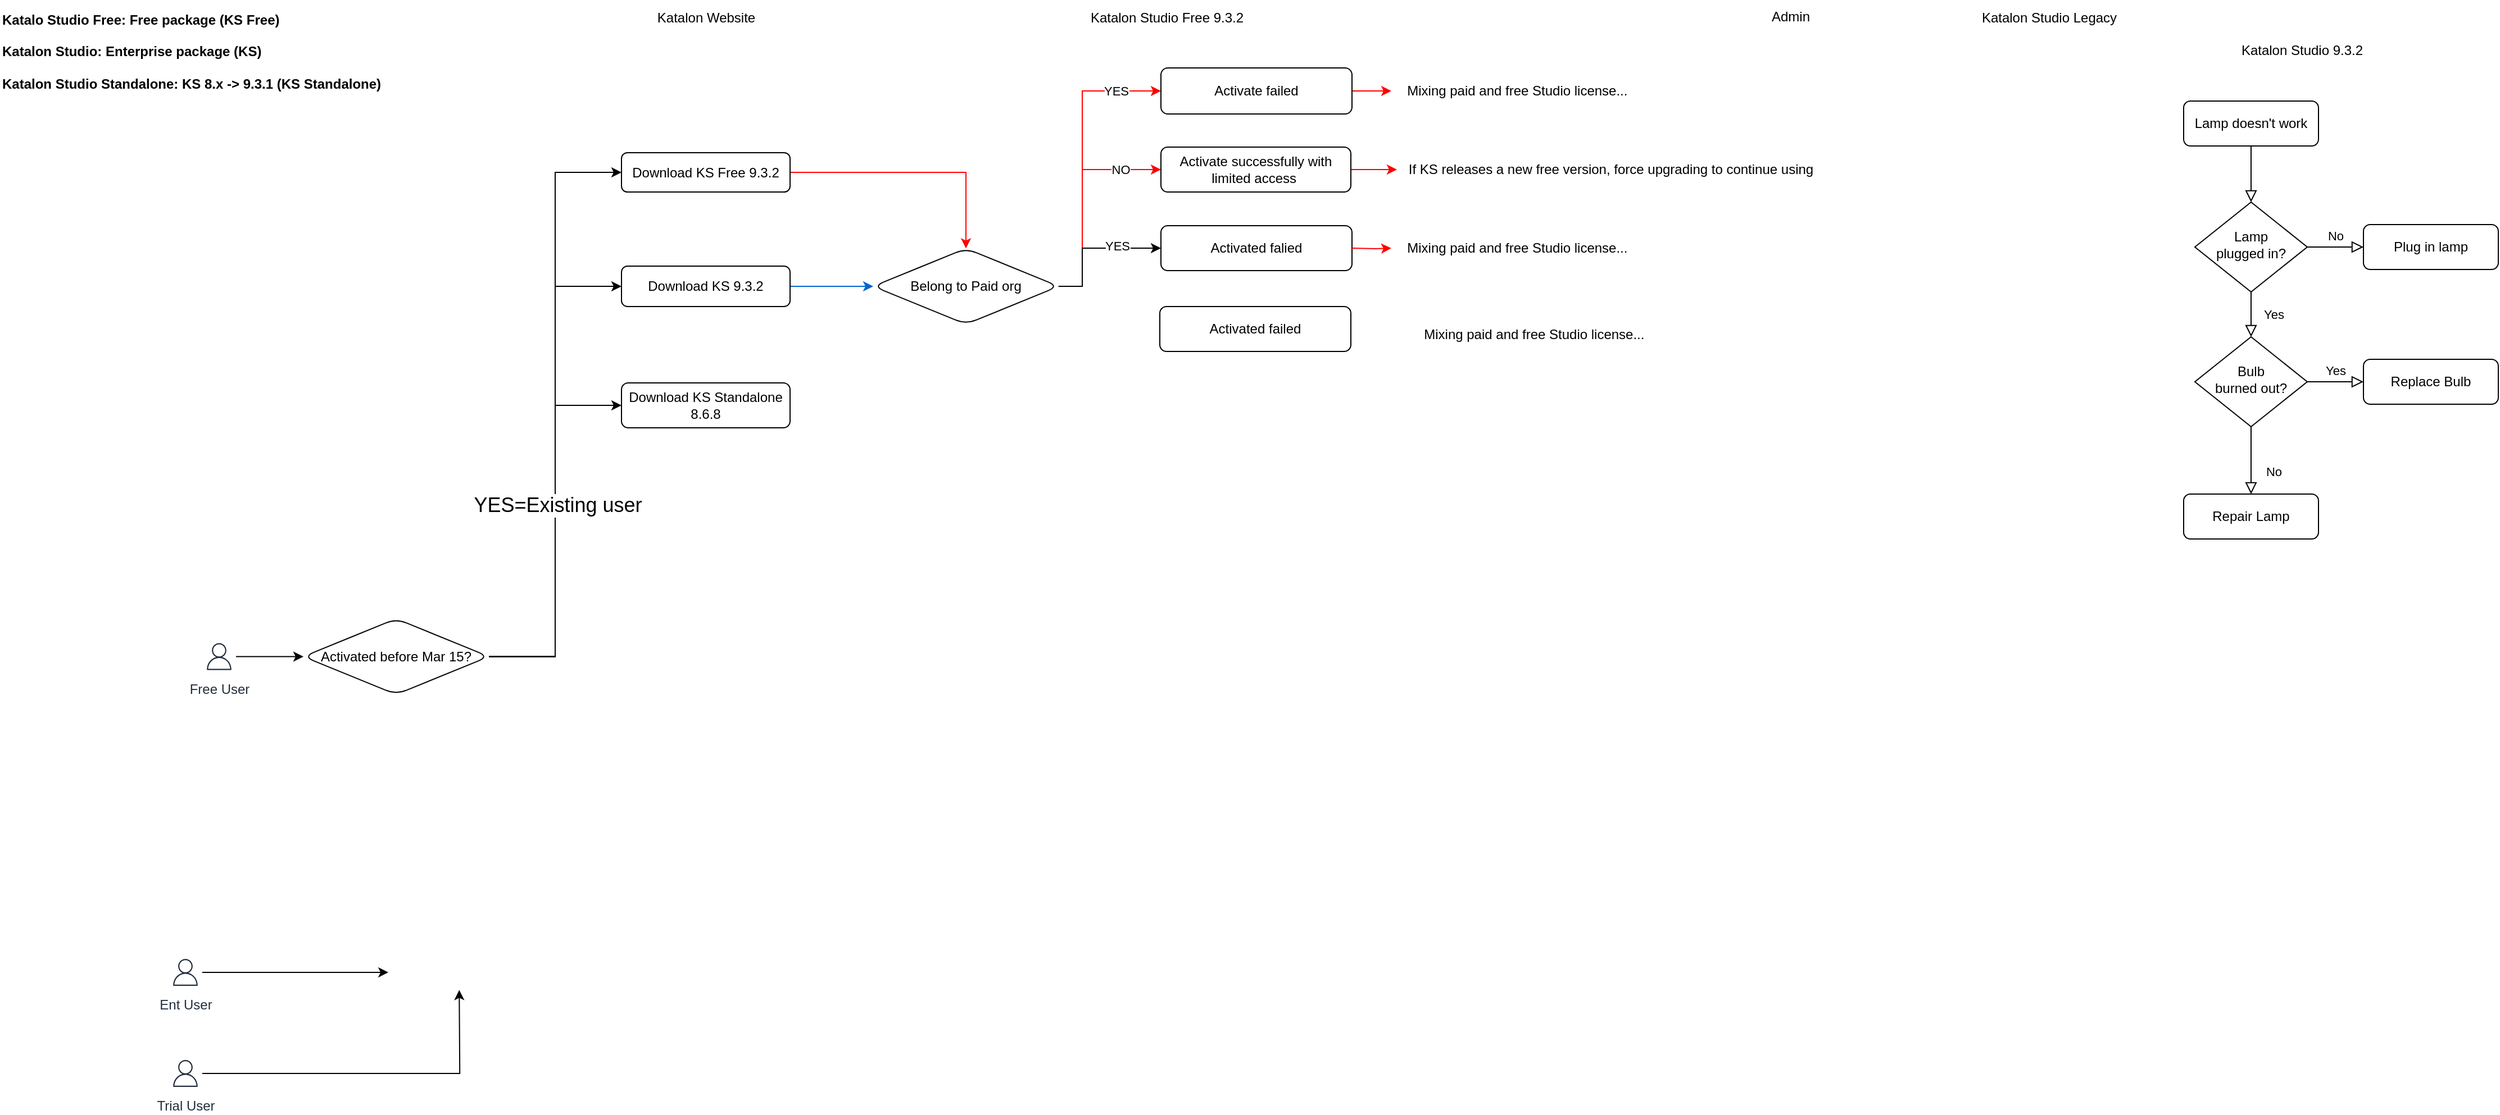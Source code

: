 <mxfile version="22.1.17" type="github" pages="2">
  <diagram id="C5RBs43oDa-KdzZeNtuy" name="Page-1">
    <mxGraphModel dx="3089" dy="864" grid="1" gridSize="10" guides="1" tooltips="1" connect="1" arrows="1" fold="1" page="1" pageScale="1" pageWidth="827" pageHeight="1169" math="0" shadow="0">
      <root>
        <mxCell id="WIyWlLk6GJQsqaUBKTNV-0" />
        <mxCell id="WIyWlLk6GJQsqaUBKTNV-1" parent="WIyWlLk6GJQsqaUBKTNV-0" />
        <mxCell id="WIyWlLk6GJQsqaUBKTNV-2" value="" style="rounded=0;html=1;jettySize=auto;orthogonalLoop=1;fontSize=11;endArrow=block;endFill=0;endSize=8;strokeWidth=1;shadow=0;labelBackgroundColor=none;edgeStyle=orthogonalEdgeStyle;" parent="WIyWlLk6GJQsqaUBKTNV-1" source="WIyWlLk6GJQsqaUBKTNV-3" target="WIyWlLk6GJQsqaUBKTNV-6" edge="1">
          <mxGeometry relative="1" as="geometry" />
        </mxCell>
        <mxCell id="WIyWlLk6GJQsqaUBKTNV-3" value="Lamp doesn&#39;t work" style="rounded=1;whiteSpace=wrap;html=1;fontSize=12;glass=0;strokeWidth=1;shadow=0;" parent="WIyWlLk6GJQsqaUBKTNV-1" vertex="1">
          <mxGeometry x="1120" y="109" width="120" height="40" as="geometry" />
        </mxCell>
        <mxCell id="WIyWlLk6GJQsqaUBKTNV-4" value="Yes" style="rounded=0;html=1;jettySize=auto;orthogonalLoop=1;fontSize=11;endArrow=block;endFill=0;endSize=8;strokeWidth=1;shadow=0;labelBackgroundColor=none;edgeStyle=orthogonalEdgeStyle;" parent="WIyWlLk6GJQsqaUBKTNV-1" source="WIyWlLk6GJQsqaUBKTNV-6" target="WIyWlLk6GJQsqaUBKTNV-10" edge="1">
          <mxGeometry y="20" relative="1" as="geometry">
            <mxPoint as="offset" />
          </mxGeometry>
        </mxCell>
        <mxCell id="WIyWlLk6GJQsqaUBKTNV-5" value="No" style="edgeStyle=orthogonalEdgeStyle;rounded=0;html=1;jettySize=auto;orthogonalLoop=1;fontSize=11;endArrow=block;endFill=0;endSize=8;strokeWidth=1;shadow=0;labelBackgroundColor=none;" parent="WIyWlLk6GJQsqaUBKTNV-1" source="WIyWlLk6GJQsqaUBKTNV-6" target="WIyWlLk6GJQsqaUBKTNV-7" edge="1">
          <mxGeometry y="10" relative="1" as="geometry">
            <mxPoint as="offset" />
          </mxGeometry>
        </mxCell>
        <mxCell id="WIyWlLk6GJQsqaUBKTNV-6" value="Lamp&lt;br&gt;plugged in?" style="rhombus;whiteSpace=wrap;html=1;shadow=0;fontFamily=Helvetica;fontSize=12;align=center;strokeWidth=1;spacing=6;spacingTop=-4;" parent="WIyWlLk6GJQsqaUBKTNV-1" vertex="1">
          <mxGeometry x="1130" y="199" width="100" height="80" as="geometry" />
        </mxCell>
        <mxCell id="WIyWlLk6GJQsqaUBKTNV-7" value="Plug in lamp" style="rounded=1;whiteSpace=wrap;html=1;fontSize=12;glass=0;strokeWidth=1;shadow=0;" parent="WIyWlLk6GJQsqaUBKTNV-1" vertex="1">
          <mxGeometry x="1280" y="219" width="120" height="40" as="geometry" />
        </mxCell>
        <mxCell id="WIyWlLk6GJQsqaUBKTNV-8" value="No" style="rounded=0;html=1;jettySize=auto;orthogonalLoop=1;fontSize=11;endArrow=block;endFill=0;endSize=8;strokeWidth=1;shadow=0;labelBackgroundColor=none;edgeStyle=orthogonalEdgeStyle;" parent="WIyWlLk6GJQsqaUBKTNV-1" source="WIyWlLk6GJQsqaUBKTNV-10" target="WIyWlLk6GJQsqaUBKTNV-11" edge="1">
          <mxGeometry x="0.333" y="20" relative="1" as="geometry">
            <mxPoint as="offset" />
          </mxGeometry>
        </mxCell>
        <mxCell id="WIyWlLk6GJQsqaUBKTNV-9" value="Yes" style="edgeStyle=orthogonalEdgeStyle;rounded=0;html=1;jettySize=auto;orthogonalLoop=1;fontSize=11;endArrow=block;endFill=0;endSize=8;strokeWidth=1;shadow=0;labelBackgroundColor=none;" parent="WIyWlLk6GJQsqaUBKTNV-1" source="WIyWlLk6GJQsqaUBKTNV-10" target="WIyWlLk6GJQsqaUBKTNV-12" edge="1">
          <mxGeometry y="10" relative="1" as="geometry">
            <mxPoint as="offset" />
          </mxGeometry>
        </mxCell>
        <mxCell id="WIyWlLk6GJQsqaUBKTNV-10" value="Bulb&lt;br&gt;burned out?" style="rhombus;whiteSpace=wrap;html=1;shadow=0;fontFamily=Helvetica;fontSize=12;align=center;strokeWidth=1;spacing=6;spacingTop=-4;" parent="WIyWlLk6GJQsqaUBKTNV-1" vertex="1">
          <mxGeometry x="1130" y="319" width="100" height="80" as="geometry" />
        </mxCell>
        <mxCell id="WIyWlLk6GJQsqaUBKTNV-11" value="Repair Lamp" style="rounded=1;whiteSpace=wrap;html=1;fontSize=12;glass=0;strokeWidth=1;shadow=0;" parent="WIyWlLk6GJQsqaUBKTNV-1" vertex="1">
          <mxGeometry x="1120" y="459" width="120" height="40" as="geometry" />
        </mxCell>
        <mxCell id="WIyWlLk6GJQsqaUBKTNV-12" value="Replace Bulb" style="rounded=1;whiteSpace=wrap;html=1;fontSize=12;glass=0;strokeWidth=1;shadow=0;" parent="WIyWlLk6GJQsqaUBKTNV-1" vertex="1">
          <mxGeometry x="1280" y="339" width="120" height="40" as="geometry" />
        </mxCell>
        <mxCell id="6XcCmgKbTEZeN7R0LAYR-0" value="Katalon Studio Free 9.3.2" style="text;html=1;align=center;verticalAlign=middle;resizable=0;points=[];autosize=1;strokeColor=none;fillColor=none;" vertex="1" parent="WIyWlLk6GJQsqaUBKTNV-1">
          <mxGeometry x="135" y="20" width="160" height="30" as="geometry" />
        </mxCell>
        <mxCell id="6XcCmgKbTEZeN7R0LAYR-1" value="Katalon Studio 9.3.2" style="text;html=1;align=center;verticalAlign=middle;resizable=0;points=[];autosize=1;strokeColor=none;fillColor=none;" vertex="1" parent="WIyWlLk6GJQsqaUBKTNV-1">
          <mxGeometry x="1160" y="49" width="130" height="30" as="geometry" />
        </mxCell>
        <mxCell id="6XcCmgKbTEZeN7R0LAYR-2" value="Trial User" style="sketch=0;outlineConnect=0;fontColor=#232F3E;gradientColor=none;strokeColor=#232F3E;fillColor=#ffffff;dashed=0;verticalLabelPosition=bottom;verticalAlign=top;align=center;html=1;fontSize=12;fontStyle=0;aspect=fixed;shape=mxgraph.aws4.resourceIcon;resIcon=mxgraph.aws4.user;" vertex="1" parent="WIyWlLk6GJQsqaUBKTNV-1">
          <mxGeometry x="-673" y="960" width="30" height="30" as="geometry" />
        </mxCell>
        <mxCell id="6XcCmgKbTEZeN7R0LAYR-94" value="" style="edgeStyle=orthogonalEdgeStyle;rounded=0;orthogonalLoop=1;jettySize=auto;html=1;" edge="1" parent="WIyWlLk6GJQsqaUBKTNV-1" source="6XcCmgKbTEZeN7R0LAYR-3" target="6XcCmgKbTEZeN7R0LAYR-77">
          <mxGeometry relative="1" as="geometry" />
        </mxCell>
        <mxCell id="6XcCmgKbTEZeN7R0LAYR-3" value="Free User" style="sketch=0;outlineConnect=0;fontColor=#232F3E;gradientColor=none;strokeColor=#232F3E;fillColor=#ffffff;dashed=0;verticalLabelPosition=bottom;verticalAlign=top;align=center;html=1;fontSize=12;fontStyle=0;aspect=fixed;shape=mxgraph.aws4.resourceIcon;resIcon=mxgraph.aws4.user;" vertex="1" parent="WIyWlLk6GJQsqaUBKTNV-1">
          <mxGeometry x="-643" y="588.75" width="30" height="30" as="geometry" />
        </mxCell>
        <mxCell id="6XcCmgKbTEZeN7R0LAYR-4" value="Ent User" style="sketch=0;outlineConnect=0;fontColor=#232F3E;gradientColor=none;strokeColor=#232F3E;fillColor=#ffffff;dashed=0;verticalLabelPosition=bottom;verticalAlign=top;align=center;html=1;fontSize=12;fontStyle=0;aspect=fixed;shape=mxgraph.aws4.resourceIcon;resIcon=mxgraph.aws4.user;" vertex="1" parent="WIyWlLk6GJQsqaUBKTNV-1">
          <mxGeometry x="-673" y="870" width="30" height="30" as="geometry" />
        </mxCell>
        <mxCell id="6XcCmgKbTEZeN7R0LAYR-5" value="Katalon Studio Legacy" style="text;html=1;align=center;verticalAlign=middle;resizable=0;points=[];autosize=1;strokeColor=none;fillColor=none;" vertex="1" parent="WIyWlLk6GJQsqaUBKTNV-1">
          <mxGeometry x="930" y="20" width="140" height="30" as="geometry" />
        </mxCell>
        <mxCell id="6XcCmgKbTEZeN7R0LAYR-60" style="edgeStyle=orthogonalEdgeStyle;rounded=0;orthogonalLoop=1;jettySize=auto;html=1;entryX=0.5;entryY=0;entryDx=0;entryDy=0;strokeColor=#FF0000;" edge="1" parent="WIyWlLk6GJQsqaUBKTNV-1" source="6XcCmgKbTEZeN7R0LAYR-6" target="6XcCmgKbTEZeN7R0LAYR-26">
          <mxGeometry relative="1" as="geometry" />
        </mxCell>
        <mxCell id="6XcCmgKbTEZeN7R0LAYR-6" value="Download KS Free 9.3.2" style="rounded=1;whiteSpace=wrap;html=1;" vertex="1" parent="WIyWlLk6GJQsqaUBKTNV-1">
          <mxGeometry x="-270" y="155" width="150" height="35" as="geometry" />
        </mxCell>
        <mxCell id="6XcCmgKbTEZeN7R0LAYR-9" style="edgeStyle=orthogonalEdgeStyle;rounded=0;orthogonalLoop=1;jettySize=auto;html=1;entryX=-0.04;entryY=0.533;entryDx=0;entryDy=0;entryPerimeter=0;" edge="1" parent="WIyWlLk6GJQsqaUBKTNV-1" source="6XcCmgKbTEZeN7R0LAYR-4">
          <mxGeometry relative="1" as="geometry">
            <mxPoint x="-477.4" y="884.99" as="targetPoint" />
          </mxGeometry>
        </mxCell>
        <mxCell id="6XcCmgKbTEZeN7R0LAYR-10" style="edgeStyle=orthogonalEdgeStyle;rounded=0;orthogonalLoop=1;jettySize=auto;html=1;entryX=0.533;entryY=1.056;entryDx=0;entryDy=0;entryPerimeter=0;" edge="1" parent="WIyWlLk6GJQsqaUBKTNV-1" source="6XcCmgKbTEZeN7R0LAYR-2">
          <mxGeometry relative="1" as="geometry">
            <mxPoint x="-414.37" y="900.68" as="targetPoint" />
          </mxGeometry>
        </mxCell>
        <mxCell id="6XcCmgKbTEZeN7R0LAYR-62" style="edgeStyle=orthogonalEdgeStyle;rounded=0;orthogonalLoop=1;jettySize=auto;html=1;entryX=0;entryY=0.5;entryDx=0;entryDy=0;strokeColor=#0066CC;" edge="1" parent="WIyWlLk6GJQsqaUBKTNV-1" source="6XcCmgKbTEZeN7R0LAYR-13" target="6XcCmgKbTEZeN7R0LAYR-26">
          <mxGeometry relative="1" as="geometry" />
        </mxCell>
        <mxCell id="6XcCmgKbTEZeN7R0LAYR-13" value="Download KS 9.3.2" style="rounded=1;whiteSpace=wrap;html=1;" vertex="1" parent="WIyWlLk6GJQsqaUBKTNV-1">
          <mxGeometry x="-270" y="256" width="150" height="36" as="geometry" />
        </mxCell>
        <mxCell id="6XcCmgKbTEZeN7R0LAYR-14" value="Katalo Studio Free: Free package (KS Free)&lt;br&gt;&lt;br&gt;Katalon Studio: Enterprise package (KS)&lt;br&gt;&lt;br&gt;Katalon Studio Standalone:&amp;nbsp;KS 8.x -&amp;gt; 9.3.1 (KS Standalone)" style="text;html=1;align=left;verticalAlign=middle;resizable=0;points=[];autosize=1;strokeColor=none;fillColor=none;fontStyle=1" vertex="1" parent="WIyWlLk6GJQsqaUBKTNV-1">
          <mxGeometry x="-823" y="20" width="360" height="90" as="geometry" />
        </mxCell>
        <mxCell id="6XcCmgKbTEZeN7R0LAYR-16" value="Download KS Standalone 8.6.8" style="rounded=1;whiteSpace=wrap;html=1;" vertex="1" parent="WIyWlLk6GJQsqaUBKTNV-1">
          <mxGeometry x="-270" y="360" width="150" height="40" as="geometry" />
        </mxCell>
        <mxCell id="6XcCmgKbTEZeN7R0LAYR-19" value="Katalon Website" style="text;html=1;align=center;verticalAlign=middle;resizable=0;points=[];autosize=1;strokeColor=none;fillColor=none;" vertex="1" parent="WIyWlLk6GJQsqaUBKTNV-1">
          <mxGeometry x="-250" y="20" width="110" height="30" as="geometry" />
        </mxCell>
        <mxCell id="6XcCmgKbTEZeN7R0LAYR-87" style="edgeStyle=orthogonalEdgeStyle;rounded=0;orthogonalLoop=1;jettySize=auto;html=1;entryX=0;entryY=0.5;entryDx=0;entryDy=0;strokeColor=#FF0000;" edge="1" parent="WIyWlLk6GJQsqaUBKTNV-1" source="6XcCmgKbTEZeN7R0LAYR-26" target="6XcCmgKbTEZeN7R0LAYR-29">
          <mxGeometry relative="1" as="geometry">
            <Array as="points">
              <mxPoint x="140" y="274" />
              <mxPoint x="140" y="100" />
            </Array>
          </mxGeometry>
        </mxCell>
        <mxCell id="6XcCmgKbTEZeN7R0LAYR-88" value="YES" style="edgeLabel;html=1;align=center;verticalAlign=middle;resizable=0;points=[];" vertex="1" connectable="0" parent="6XcCmgKbTEZeN7R0LAYR-87">
          <mxGeometry x="0.818" y="3" relative="1" as="geometry">
            <mxPoint x="-16" y="3" as="offset" />
          </mxGeometry>
        </mxCell>
        <mxCell id="6XcCmgKbTEZeN7R0LAYR-90" style="edgeStyle=orthogonalEdgeStyle;rounded=0;orthogonalLoop=1;jettySize=auto;html=1;entryX=0;entryY=0.5;entryDx=0;entryDy=0;strokeColor=#FF0000;" edge="1" parent="WIyWlLk6GJQsqaUBKTNV-1" source="6XcCmgKbTEZeN7R0LAYR-26" target="6XcCmgKbTEZeN7R0LAYR-38">
          <mxGeometry relative="1" as="geometry">
            <Array as="points">
              <mxPoint x="140" y="274" />
              <mxPoint x="140" y="170" />
            </Array>
          </mxGeometry>
        </mxCell>
        <mxCell id="6XcCmgKbTEZeN7R0LAYR-91" value="NO" style="edgeLabel;html=1;align=center;verticalAlign=middle;resizable=0;points=[];" vertex="1" connectable="0" parent="6XcCmgKbTEZeN7R0LAYR-90">
          <mxGeometry x="0.596" y="2" relative="1" as="geometry">
            <mxPoint x="3" y="2" as="offset" />
          </mxGeometry>
        </mxCell>
        <mxCell id="6XcCmgKbTEZeN7R0LAYR-93" value="" style="edgeStyle=orthogonalEdgeStyle;rounded=0;orthogonalLoop=1;jettySize=auto;html=1;" edge="1" parent="WIyWlLk6GJQsqaUBKTNV-1" source="6XcCmgKbTEZeN7R0LAYR-26" target="6XcCmgKbTEZeN7R0LAYR-92">
          <mxGeometry relative="1" as="geometry">
            <Array as="points">
              <mxPoint x="140" y="274" />
              <mxPoint x="140" y="240" />
            </Array>
          </mxGeometry>
        </mxCell>
        <mxCell id="6XcCmgKbTEZeN7R0LAYR-95" value="YES" style="edgeLabel;html=1;align=center;verticalAlign=middle;resizable=0;points=[];" vertex="1" connectable="0" parent="6XcCmgKbTEZeN7R0LAYR-93">
          <mxGeometry x="0.36" y="2" relative="1" as="geometry">
            <mxPoint x="1" as="offset" />
          </mxGeometry>
        </mxCell>
        <mxCell id="6XcCmgKbTEZeN7R0LAYR-26" value="Belong to Paid org" style="rhombus;whiteSpace=wrap;html=1;rounded=1;" vertex="1" parent="WIyWlLk6GJQsqaUBKTNV-1">
          <mxGeometry x="-46" y="240.25" width="165" height="67.5" as="geometry" />
        </mxCell>
        <mxCell id="6XcCmgKbTEZeN7R0LAYR-66" value="" style="edgeStyle=orthogonalEdgeStyle;rounded=0;orthogonalLoop=1;jettySize=auto;html=1;strokeColor=#FF0000;" edge="1" parent="WIyWlLk6GJQsqaUBKTNV-1" source="6XcCmgKbTEZeN7R0LAYR-29" target="6XcCmgKbTEZeN7R0LAYR-36">
          <mxGeometry relative="1" as="geometry" />
        </mxCell>
        <mxCell id="6XcCmgKbTEZeN7R0LAYR-29" value="Activate failed" style="whiteSpace=wrap;html=1;rounded=1;" vertex="1" parent="WIyWlLk6GJQsqaUBKTNV-1">
          <mxGeometry x="210" y="79.5" width="170" height="41" as="geometry" />
        </mxCell>
        <mxCell id="6XcCmgKbTEZeN7R0LAYR-35" value="Admin" style="text;html=1;align=center;verticalAlign=middle;resizable=0;points=[];autosize=1;strokeColor=none;fillColor=none;" vertex="1" parent="WIyWlLk6GJQsqaUBKTNV-1">
          <mxGeometry x="740" y="19" width="60" height="30" as="geometry" />
        </mxCell>
        <mxCell id="6XcCmgKbTEZeN7R0LAYR-36" value="&amp;nbsp;Mixing paid and free Studio license..." style="text;html=1;align=center;verticalAlign=middle;resizable=0;points=[];autosize=1;strokeColor=none;fillColor=none;" vertex="1" parent="WIyWlLk6GJQsqaUBKTNV-1">
          <mxGeometry x="415" y="85" width="220" height="30" as="geometry" />
        </mxCell>
        <mxCell id="6XcCmgKbTEZeN7R0LAYR-65" value="" style="edgeStyle=orthogonalEdgeStyle;rounded=0;orthogonalLoop=1;jettySize=auto;html=1;strokeColor=#FF0000;" edge="1" parent="WIyWlLk6GJQsqaUBKTNV-1" source="6XcCmgKbTEZeN7R0LAYR-38" target="6XcCmgKbTEZeN7R0LAYR-46">
          <mxGeometry relative="1" as="geometry" />
        </mxCell>
        <mxCell id="6XcCmgKbTEZeN7R0LAYR-38" value="Activate successfully with limited access&amp;nbsp;" style="whiteSpace=wrap;html=1;rounded=1;" vertex="1" parent="WIyWlLk6GJQsqaUBKTNV-1">
          <mxGeometry x="210" y="150" width="169" height="40" as="geometry" />
        </mxCell>
        <mxCell id="6XcCmgKbTEZeN7R0LAYR-46" value="If KS releases a new free version, force upgrading to continue using" style="text;html=1;align=center;verticalAlign=middle;resizable=0;points=[];autosize=1;strokeColor=none;fillColor=none;" vertex="1" parent="WIyWlLk6GJQsqaUBKTNV-1">
          <mxGeometry x="420" y="155" width="380" height="30" as="geometry" />
        </mxCell>
        <mxCell id="6XcCmgKbTEZeN7R0LAYR-79" style="edgeStyle=orthogonalEdgeStyle;rounded=0;orthogonalLoop=1;jettySize=auto;html=1;entryX=0;entryY=0.5;entryDx=0;entryDy=0;" edge="1" parent="WIyWlLk6GJQsqaUBKTNV-1" source="6XcCmgKbTEZeN7R0LAYR-77" target="6XcCmgKbTEZeN7R0LAYR-6">
          <mxGeometry relative="1" as="geometry" />
        </mxCell>
        <mxCell id="6XcCmgKbTEZeN7R0LAYR-80" style="edgeStyle=orthogonalEdgeStyle;rounded=0;orthogonalLoop=1;jettySize=auto;html=1;entryX=0;entryY=0.5;entryDx=0;entryDy=0;" edge="1" parent="WIyWlLk6GJQsqaUBKTNV-1" source="6XcCmgKbTEZeN7R0LAYR-77" target="6XcCmgKbTEZeN7R0LAYR-16">
          <mxGeometry relative="1" as="geometry" />
        </mxCell>
        <mxCell id="6XcCmgKbTEZeN7R0LAYR-81" style="edgeStyle=orthogonalEdgeStyle;rounded=0;orthogonalLoop=1;jettySize=auto;html=1;entryX=0;entryY=0.5;entryDx=0;entryDy=0;" edge="1" parent="WIyWlLk6GJQsqaUBKTNV-1" source="6XcCmgKbTEZeN7R0LAYR-77" target="6XcCmgKbTEZeN7R0LAYR-13">
          <mxGeometry relative="1" as="geometry" />
        </mxCell>
        <mxCell id="6XcCmgKbTEZeN7R0LAYR-82" value="&lt;font style=&quot;font-size: 18px;&quot;&gt;YES=Existing user&lt;/font&gt;" style="edgeLabel;html=1;align=center;verticalAlign=middle;resizable=0;points=[];" vertex="1" connectable="0" parent="6XcCmgKbTEZeN7R0LAYR-81">
          <mxGeometry x="-0.131" y="-2" relative="1" as="geometry">
            <mxPoint as="offset" />
          </mxGeometry>
        </mxCell>
        <mxCell id="6XcCmgKbTEZeN7R0LAYR-77" value="Activated before Mar 15?" style="rhombus;whiteSpace=wrap;html=1;rounded=1;" vertex="1" parent="WIyWlLk6GJQsqaUBKTNV-1">
          <mxGeometry x="-553" y="570" width="165" height="67.5" as="geometry" />
        </mxCell>
        <mxCell id="6XcCmgKbTEZeN7R0LAYR-92" value="Activated falied" style="whiteSpace=wrap;html=1;rounded=1;" vertex="1" parent="WIyWlLk6GJQsqaUBKTNV-1">
          <mxGeometry x="210" y="220" width="170" height="40" as="geometry" />
        </mxCell>
        <mxCell id="6XcCmgKbTEZeN7R0LAYR-96" value="" style="edgeStyle=orthogonalEdgeStyle;rounded=0;orthogonalLoop=1;jettySize=auto;html=1;strokeColor=#FF0000;" edge="1" parent="WIyWlLk6GJQsqaUBKTNV-1" target="6XcCmgKbTEZeN7R0LAYR-97">
          <mxGeometry relative="1" as="geometry">
            <mxPoint x="380" y="240" as="sourcePoint" />
          </mxGeometry>
        </mxCell>
        <mxCell id="6XcCmgKbTEZeN7R0LAYR-97" value="&amp;nbsp;Mixing paid and free Studio license..." style="text;html=1;align=center;verticalAlign=middle;resizable=0;points=[];autosize=1;strokeColor=none;fillColor=none;" vertex="1" parent="WIyWlLk6GJQsqaUBKTNV-1">
          <mxGeometry x="415" y="225" width="220" height="30" as="geometry" />
        </mxCell>
        <mxCell id="6XcCmgKbTEZeN7R0LAYR-100" value="Activated failed" style="whiteSpace=wrap;html=1;rounded=1;" vertex="1" parent="WIyWlLk6GJQsqaUBKTNV-1">
          <mxGeometry x="209" y="292" width="170" height="40" as="geometry" />
        </mxCell>
        <mxCell id="6XcCmgKbTEZeN7R0LAYR-103" value="&amp;nbsp;Mixing paid and free Studio license..." style="text;html=1;align=center;verticalAlign=middle;resizable=0;points=[];autosize=1;strokeColor=none;fillColor=none;" vertex="1" parent="WIyWlLk6GJQsqaUBKTNV-1">
          <mxGeometry x="430" y="302" width="220" height="30" as="geometry" />
        </mxCell>
      </root>
    </mxGraphModel>
  </diagram>
  <diagram id="9O9KCCIOQ3YAV7k6xrfi" name="Page-2">
    <mxGraphModel dx="1382" dy="528" grid="1" gridSize="10" guides="1" tooltips="1" connect="1" arrows="1" fold="1" page="1" pageScale="1" pageWidth="850" pageHeight="1100" math="0" shadow="0">
      <root>
        <mxCell id="0" />
        <mxCell id="1" parent="0" />
        <mxCell id="1fNIm3ZTluTkqgQv12WL-11" style="edgeStyle=orthogonalEdgeStyle;rounded=0;orthogonalLoop=1;jettySize=auto;html=1;entryX=0;entryY=0.5;entryDx=0;entryDy=0;" edge="1" parent="1" source="ORDske2mFQYL9iLgag5C-2" target="ORDske2mFQYL9iLgag5C-6">
          <mxGeometry relative="1" as="geometry">
            <Array as="points">
              <mxPoint x="570" y="173" />
              <mxPoint x="570" y="112" />
            </Array>
          </mxGeometry>
        </mxCell>
        <mxCell id="1fNIm3ZTluTkqgQv12WL-12" value="YES" style="edgeLabel;html=1;align=center;verticalAlign=middle;resizable=0;points=[];" vertex="1" connectable="0" parent="1fNIm3ZTluTkqgQv12WL-11">
          <mxGeometry x="0.578" y="5" relative="1" as="geometry">
            <mxPoint as="offset" />
          </mxGeometry>
        </mxCell>
        <mxCell id="gorHrbccctaqjpS9-5Xx-1" style="edgeStyle=orthogonalEdgeStyle;rounded=0;orthogonalLoop=1;jettySize=auto;html=1;exitX=1;exitY=0.5;exitDx=0;exitDy=0;entryX=0;entryY=0.5;entryDx=0;entryDy=0;" edge="1" parent="1" source="ORDske2mFQYL9iLgag5C-2" target="ORDske2mFQYL9iLgag5C-14">
          <mxGeometry relative="1" as="geometry">
            <Array as="points">
              <mxPoint x="570" y="173" />
              <mxPoint x="570" y="233" />
            </Array>
          </mxGeometry>
        </mxCell>
        <mxCell id="gorHrbccctaqjpS9-5Xx-2" value="NO" style="edgeLabel;html=1;align=center;verticalAlign=middle;resizable=0;points=[];" vertex="1" connectable="0" parent="gorHrbccctaqjpS9-5Xx-1">
          <mxGeometry x="0.577" relative="1" as="geometry">
            <mxPoint y="-4" as="offset" />
          </mxGeometry>
        </mxCell>
        <mxCell id="ORDske2mFQYL9iLgag5C-2" value="Belong to paid account" style="rhombus;whiteSpace=wrap;html=1;" vertex="1" parent="1">
          <mxGeometry x="380" y="133" width="160" height="80" as="geometry" />
        </mxCell>
        <mxCell id="8FX-G4U-JjjsCrynSti1-27" value="" style="edgeStyle=orthogonalEdgeStyle;rounded=0;orthogonalLoop=1;jettySize=auto;html=1;" edge="1" parent="1" source="ORDske2mFQYL9iLgag5C-6" target="8FX-G4U-JjjsCrynSti1-26">
          <mxGeometry relative="1" as="geometry" />
        </mxCell>
        <mxCell id="ORDske2mFQYL9iLgag5C-6" value="Activate failed" style="rounded=1;whiteSpace=wrap;html=1;fillColor=#FFCCCC;" vertex="1" parent="1">
          <mxGeometry x="624" y="82" width="170" height="60" as="geometry" />
        </mxCell>
        <mxCell id="ORDske2mFQYL9iLgag5C-19" value="" style="edgeStyle=orthogonalEdgeStyle;rounded=0;orthogonalLoop=1;jettySize=auto;html=1;" edge="1" parent="1" source="ORDske2mFQYL9iLgag5C-14" target="ORDske2mFQYL9iLgag5C-18">
          <mxGeometry relative="1" as="geometry" />
        </mxCell>
        <mxCell id="ORDske2mFQYL9iLgag5C-14" value="Activate failed" style="rounded=1;whiteSpace=wrap;html=1;fillColor=#FFCCCC;" vertex="1" parent="1">
          <mxGeometry x="624" y="203" width="170" height="60" as="geometry" />
        </mxCell>
        <mxCell id="ORDske2mFQYL9iLgag5C-18" value="Guide to download Katalon Studio Free edition" style="whiteSpace=wrap;html=1;rounded=1;" vertex="1" parent="1">
          <mxGeometry x="847" y="203" width="173" height="60" as="geometry" />
        </mxCell>
        <mxCell id="8FX-G4U-JjjsCrynSti1-17" style="edgeStyle=orthogonalEdgeStyle;rounded=0;orthogonalLoop=1;jettySize=auto;html=1;entryX=0;entryY=0.5;entryDx=0;entryDy=0;" edge="1" parent="1" target="ORDske2mFQYL9iLgag5C-2">
          <mxGeometry relative="1" as="geometry">
            <mxPoint x="212" y="80" as="sourcePoint" />
            <Array as="points">
              <mxPoint x="212" y="173" />
            </Array>
          </mxGeometry>
        </mxCell>
        <mxCell id="8FX-G4U-JjjsCrynSti1-18" value="Download KSE edition" style="edgeLabel;html=1;align=center;verticalAlign=middle;resizable=0;points=[];" vertex="1" connectable="0" parent="8FX-G4U-JjjsCrynSti1-17">
          <mxGeometry x="0.298" y="1" relative="1" as="geometry">
            <mxPoint x="6" y="1" as="offset" />
          </mxGeometry>
        </mxCell>
        <mxCell id="8FX-G4U-JjjsCrynSti1-22" style="edgeStyle=orthogonalEdgeStyle;rounded=0;orthogonalLoop=1;jettySize=auto;html=1;entryX=0;entryY=0.5;entryDx=0;entryDy=0;" edge="1" parent="1" target="8FX-G4U-JjjsCrynSti1-20">
          <mxGeometry relative="1" as="geometry">
            <mxPoint x="212" y="80" as="sourcePoint" />
            <Array as="points">
              <mxPoint x="212" y="430" />
            </Array>
          </mxGeometry>
        </mxCell>
        <mxCell id="8FX-G4U-JjjsCrynSti1-23" value="Download KS edition" style="edgeLabel;html=1;align=center;verticalAlign=middle;resizable=0;points=[];" vertex="1" connectable="0" parent="8FX-G4U-JjjsCrynSti1-22">
          <mxGeometry x="0.653" y="3" relative="1" as="geometry">
            <mxPoint x="1" y="3" as="offset" />
          </mxGeometry>
        </mxCell>
        <mxCell id="1fNIm3ZTluTkqgQv12WL-36" style="edgeStyle=orthogonalEdgeStyle;rounded=0;orthogonalLoop=1;jettySize=auto;html=1;entryX=0;entryY=0.5;entryDx=0;entryDy=0;" edge="1" parent="1" target="1fNIm3ZTluTkqgQv12WL-33">
          <mxGeometry relative="1" as="geometry">
            <mxPoint x="212" y="80" as="sourcePoint" />
            <Array as="points">
              <mxPoint x="212" y="659" />
            </Array>
          </mxGeometry>
        </mxCell>
        <mxCell id="8FX-G4U-JjjsCrynSti1-1" value="Free User" style="sketch=0;outlineConnect=0;fontColor=#232F3E;gradientColor=none;strokeColor=#232F3E;fillColor=#ffffff;dashed=0;verticalLabelPosition=bottom;verticalAlign=top;align=center;html=1;fontSize=12;fontStyle=0;aspect=fixed;shape=mxgraph.aws4.resourceIcon;resIcon=mxgraph.aws4.user;" vertex="1" parent="1">
          <mxGeometry x="197" y="30" width="30" height="30" as="geometry" />
        </mxCell>
        <mxCell id="1fNIm3ZTluTkqgQv12WL-14" style="edgeStyle=orthogonalEdgeStyle;rounded=0;orthogonalLoop=1;jettySize=auto;html=1;entryX=0;entryY=0.5;entryDx=0;entryDy=0;" edge="1" parent="1" source="8FX-G4U-JjjsCrynSti1-20" target="8FX-G4U-JjjsCrynSti1-25">
          <mxGeometry relative="1" as="geometry">
            <Array as="points">
              <mxPoint x="570" y="430" />
              <mxPoint x="570" y="353" />
            </Array>
          </mxGeometry>
        </mxCell>
        <mxCell id="1fNIm3ZTluTkqgQv12WL-15" value="YES" style="edgeLabel;html=1;align=center;verticalAlign=middle;resizable=0;points=[];" vertex="1" connectable="0" parent="1fNIm3ZTluTkqgQv12WL-14">
          <mxGeometry x="0.616" relative="1" as="geometry">
            <mxPoint y="-4" as="offset" />
          </mxGeometry>
        </mxCell>
        <mxCell id="1fNIm3ZTluTkqgQv12WL-18" style="edgeStyle=orthogonalEdgeStyle;rounded=0;orthogonalLoop=1;jettySize=auto;html=1;entryX=0;entryY=0.5;entryDx=0;entryDy=0;" edge="1" parent="1" source="8FX-G4U-JjjsCrynSti1-20" target="1fNIm3ZTluTkqgQv12WL-16">
          <mxGeometry relative="1" as="geometry">
            <Array as="points">
              <mxPoint x="570" y="430" />
              <mxPoint x="570" y="500" />
            </Array>
          </mxGeometry>
        </mxCell>
        <mxCell id="1fNIm3ZTluTkqgQv12WL-19" value="NO" style="edgeLabel;html=1;align=center;verticalAlign=middle;resizable=0;points=[];" vertex="1" connectable="0" parent="1fNIm3ZTluTkqgQv12WL-18">
          <mxGeometry x="0.589" y="6" relative="1" as="geometry">
            <mxPoint x="1" as="offset" />
          </mxGeometry>
        </mxCell>
        <mxCell id="8FX-G4U-JjjsCrynSti1-20" value="Belong to paid account" style="rhombus;whiteSpace=wrap;html=1;" vertex="1" parent="1">
          <mxGeometry x="390" y="390" width="160" height="80" as="geometry" />
        </mxCell>
        <mxCell id="1fNIm3ZTluTkqgQv12WL-4" value="" style="edgeStyle=orthogonalEdgeStyle;rounded=0;orthogonalLoop=1;jettySize=auto;html=1;" edge="1" parent="1" source="8FX-G4U-JjjsCrynSti1-25" target="1fNIm3ZTluTkqgQv12WL-3">
          <mxGeometry relative="1" as="geometry" />
        </mxCell>
        <mxCell id="8FX-G4U-JjjsCrynSti1-25" value="Activate failed" style="rounded=1;whiteSpace=wrap;html=1;fillColor=#FFCCCC;" vertex="1" parent="1">
          <mxGeometry x="624" y="323" width="170" height="60" as="geometry" />
        </mxCell>
        <mxCell id="8FX-G4U-JjjsCrynSti1-26" value="Contact Katalon Admin/Account Owner to purchase license" style="rounded=1;whiteSpace=wrap;html=1;" vertex="1" parent="1">
          <mxGeometry x="847" y="82" width="170" height="60" as="geometry" />
        </mxCell>
        <mxCell id="1fNIm3ZTluTkqgQv12WL-3" value="Contact Katalon Admin/Account Owner to purchase license" style="rounded=1;whiteSpace=wrap;html=1;" vertex="1" parent="1">
          <mxGeometry x="847" y="323" width="170" height="60" as="geometry" />
        </mxCell>
        <mxCell id="1fNIm3ZTluTkqgQv12WL-16" value="Activate successfully with limited access" style="rounded=1;whiteSpace=wrap;html=1;fillColor=#CCFFCC;" vertex="1" parent="1">
          <mxGeometry x="624" y="470" width="170" height="60" as="geometry" />
        </mxCell>
        <mxCell id="1fNIm3ZTluTkqgQv12WL-22" value="Download KS legacy" style="edgeLabel;html=1;align=center;verticalAlign=middle;resizable=0;points=[];" vertex="1" connectable="0" parent="1">
          <mxGeometry x="309.999" y="659" as="geometry" />
        </mxCell>
        <mxCell id="1fNIm3ZTluTkqgQv12WL-58" style="edgeStyle=orthogonalEdgeStyle;rounded=0;orthogonalLoop=1;jettySize=auto;html=1;entryX=0;entryY=0.5;entryDx=0;entryDy=0;" edge="1" parent="1" source="1fNIm3ZTluTkqgQv12WL-33" target="1fNIm3ZTluTkqgQv12WL-57">
          <mxGeometry relative="1" as="geometry">
            <Array as="points">
              <mxPoint x="570" y="659" />
              <mxPoint x="570" y="589" />
            </Array>
          </mxGeometry>
        </mxCell>
        <mxCell id="1fNIm3ZTluTkqgQv12WL-59" value="YES" style="edgeLabel;html=1;align=center;verticalAlign=middle;resizable=0;points=[];" vertex="1" connectable="0" parent="1fNIm3ZTluTkqgQv12WL-58">
          <mxGeometry x="0.595" y="6" relative="1" as="geometry">
            <mxPoint x="-1" as="offset" />
          </mxGeometry>
        </mxCell>
        <mxCell id="1fNIm3ZTluTkqgQv12WL-70" style="edgeStyle=orthogonalEdgeStyle;rounded=0;orthogonalLoop=1;jettySize=auto;html=1;entryX=0;entryY=0.5;entryDx=0;entryDy=0;" edge="1" parent="1" source="1fNIm3ZTluTkqgQv12WL-33" target="1fNIm3ZTluTkqgQv12WL-48">
          <mxGeometry relative="1" as="geometry">
            <Array as="points">
              <mxPoint x="570" y="659" />
              <mxPoint x="570" y="730" />
            </Array>
          </mxGeometry>
        </mxCell>
        <mxCell id="1fNIm3ZTluTkqgQv12WL-71" value="" style="edgeLabel;html=1;align=center;verticalAlign=middle;resizable=0;points=[];" vertex="1" connectable="0" parent="1fNIm3ZTluTkqgQv12WL-70">
          <mxGeometry x="0.395" y="3" relative="1" as="geometry">
            <mxPoint as="offset" />
          </mxGeometry>
        </mxCell>
        <mxCell id="1fNIm3ZTluTkqgQv12WL-73" value="NO" style="edgeLabel;html=1;align=center;verticalAlign=middle;resizable=0;points=[];" vertex="1" connectable="0" parent="1fNIm3ZTluTkqgQv12WL-70">
          <mxGeometry x="0.555" y="3" relative="1" as="geometry">
            <mxPoint x="-1" y="-2" as="offset" />
          </mxGeometry>
        </mxCell>
        <mxCell id="1fNIm3ZTluTkqgQv12WL-33" value="New user" style="rhombus;whiteSpace=wrap;html=1;" vertex="1" parent="1">
          <mxGeometry x="400" y="619" width="160" height="80" as="geometry" />
        </mxCell>
        <mxCell id="1fNIm3ZTluTkqgQv12WL-66" style="edgeStyle=orthogonalEdgeStyle;rounded=0;orthogonalLoop=1;jettySize=auto;html=1;entryX=0;entryY=0.5;entryDx=0;entryDy=0;" edge="1" parent="1" source="1fNIm3ZTluTkqgQv12WL-48" target="1fNIm3ZTluTkqgQv12WL-50">
          <mxGeometry relative="1" as="geometry">
            <Array as="points">
              <mxPoint x="800" y="730" />
              <mxPoint x="800" y="684" />
            </Array>
          </mxGeometry>
        </mxCell>
        <mxCell id="1fNIm3ZTluTkqgQv12WL-68" value="YES" style="edgeLabel;html=1;align=center;verticalAlign=middle;resizable=0;points=[];" vertex="1" connectable="0" parent="1fNIm3ZTluTkqgQv12WL-66">
          <mxGeometry x="0.447" y="4" relative="1" as="geometry">
            <mxPoint x="1" as="offset" />
          </mxGeometry>
        </mxCell>
        <mxCell id="1fNIm3ZTluTkqgQv12WL-67" style="edgeStyle=orthogonalEdgeStyle;rounded=0;orthogonalLoop=1;jettySize=auto;html=1;entryX=0;entryY=0.5;entryDx=0;entryDy=0;" edge="1" parent="1" source="1fNIm3ZTluTkqgQv12WL-48" target="1fNIm3ZTluTkqgQv12WL-51">
          <mxGeometry relative="1" as="geometry">
            <Array as="points">
              <mxPoint x="800" y="730" />
              <mxPoint x="800" y="784" />
            </Array>
          </mxGeometry>
        </mxCell>
        <mxCell id="1fNIm3ZTluTkqgQv12WL-69" value="NO" style="edgeLabel;html=1;align=center;verticalAlign=middle;resizable=0;points=[];" vertex="1" connectable="0" parent="1fNIm3ZTluTkqgQv12WL-67">
          <mxGeometry x="0.61" y="5" relative="1" as="geometry">
            <mxPoint x="-1" as="offset" />
          </mxGeometry>
        </mxCell>
        <mxCell id="1fNIm3ZTluTkqgQv12WL-48" value="Belong to paid account" style="rhombus;whiteSpace=wrap;html=1;" vertex="1" parent="1">
          <mxGeometry x="624" y="690" width="160" height="80" as="geometry" />
        </mxCell>
        <mxCell id="1fNIm3ZTluTkqgQv12WL-49" value="" style="edgeStyle=orthogonalEdgeStyle;rounded=0;orthogonalLoop=1;jettySize=auto;html=1;" edge="1" parent="1" source="1fNIm3ZTluTkqgQv12WL-50">
          <mxGeometry relative="1" as="geometry">
            <mxPoint x="1074.5" y="684" as="targetPoint" />
          </mxGeometry>
        </mxCell>
        <mxCell id="1fNIm3ZTluTkqgQv12WL-50" value="Activate failed" style="rounded=1;whiteSpace=wrap;html=1;fillColor=#FFCCCC;" vertex="1" parent="1">
          <mxGeometry x="851.5" y="654" width="170" height="60" as="geometry" />
        </mxCell>
        <mxCell id="1fNIm3ZTluTkqgQv12WL-51" value="Activate successfully with limited access" style="rounded=1;whiteSpace=wrap;html=1;fillColor=#CCFFCC;" vertex="1" parent="1">
          <mxGeometry x="851.5" y="754" width="170" height="60" as="geometry" />
        </mxCell>
        <mxCell id="1fNIm3ZTluTkqgQv12WL-52" value="Contact Katalon Admin/Account Owner to purchase license" style="whiteSpace=wrap;html=1;rounded=1;" vertex="1" parent="1">
          <mxGeometry x="1077.5" y="654" width="173" height="60" as="geometry" />
        </mxCell>
        <mxCell id="1fNIm3ZTluTkqgQv12WL-61" value="" style="edgeStyle=orthogonalEdgeStyle;rounded=0;orthogonalLoop=1;jettySize=auto;html=1;" edge="1" parent="1" source="1fNIm3ZTluTkqgQv12WL-57" target="1fNIm3ZTluTkqgQv12WL-60">
          <mxGeometry relative="1" as="geometry" />
        </mxCell>
        <mxCell id="1fNIm3ZTluTkqgQv12WL-57" value="Activate failed" style="rounded=1;whiteSpace=wrap;html=1;fillColor=#FFCCCC;" vertex="1" parent="1">
          <mxGeometry x="624" y="559" width="170" height="60" as="geometry" />
        </mxCell>
        <mxCell id="1fNIm3ZTluTkqgQv12WL-60" value="Guide to download Katalon Studio Free edition" style="whiteSpace=wrap;html=1;rounded=1;" vertex="1" parent="1">
          <mxGeometry x="851.5" y="559" width="173" height="60" as="geometry" />
        </mxCell>
        <mxCell id="1fNIm3ZTluTkqgQv12WL-84" value="If a newer free version is released, user will be forced updating to continue using KS" style="shape=note;size=20;whiteSpace=wrap;html=1;fillColor=#FFFFCC;" vertex="1" parent="1">
          <mxGeometry x="847" y="430" width="170" height="80" as="geometry" />
        </mxCell>
        <mxCell id="1fNIm3ZTluTkqgQv12WL-85" value="" style="endArrow=none;html=1;rounded=0;entryX=0;entryY=0.5;entryDx=0;entryDy=0;entryPerimeter=0;exitX=1;exitY=0.5;exitDx=0;exitDy=0;" edge="1" parent="1" source="1fNIm3ZTluTkqgQv12WL-16" target="1fNIm3ZTluTkqgQv12WL-84">
          <mxGeometry width="50" height="50" relative="1" as="geometry">
            <mxPoint x="800" y="470" as="sourcePoint" />
            <mxPoint x="850" y="420" as="targetPoint" />
          </mxGeometry>
        </mxCell>
      </root>
    </mxGraphModel>
  </diagram>
</mxfile>
